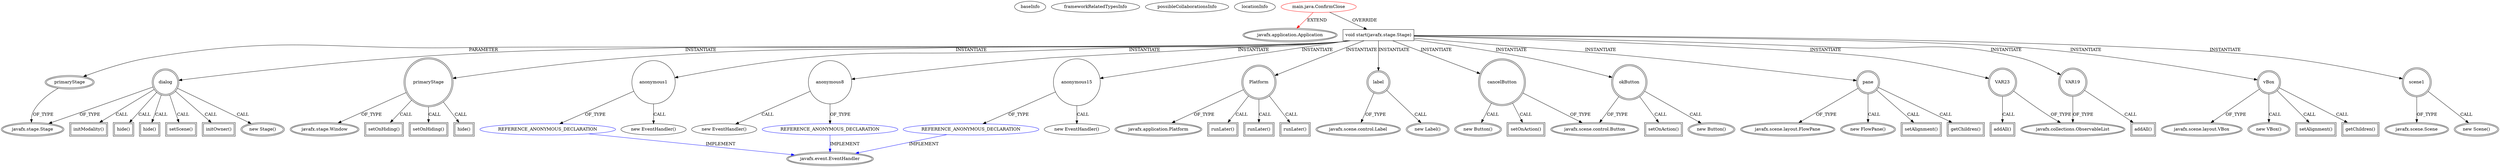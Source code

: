 digraph {
baseInfo[graphId=3832,category="extension_graph",isAnonymous=false,possibleRelation=true]
frameworkRelatedTypesInfo[0="javafx.application.Application"]
possibleCollaborationsInfo[0="3832~OVERRIDING_METHOD_DECLARATION-INSTANTIATION-~javafx.application.Application ~javafx.event.EventHandler ~false~true"]
locationInfo[projectName="pedrodonte-genjeefx",filePath="/pedrodonte-genjeefx/genjeefx-master/GenJeeFx/src/main/java/ConfirmClose.java",contextSignature="ConfirmClose",graphId="3832"]
0[label="main.java.ConfirmClose",vertexType="ROOT_CLIENT_CLASS_DECLARATION",isFrameworkType=false,color=red]
1[label="javafx.application.Application",vertexType="FRAMEWORK_CLASS_TYPE",isFrameworkType=true,peripheries=2]
2[label="void start(javafx.stage.Stage)",vertexType="OVERRIDING_METHOD_DECLARATION",isFrameworkType=false,shape=box]
3[label="primaryStage",vertexType="PARAMETER_DECLARATION",isFrameworkType=true,peripheries=2]
4[label="javafx.stage.Stage",vertexType="FRAMEWORK_CLASS_TYPE",isFrameworkType=true,peripheries=2]
5[label="primaryStage",vertexType="VARIABLE_EXPRESION",isFrameworkType=true,peripheries=2,shape=circle]
7[label="javafx.stage.Window",vertexType="FRAMEWORK_CLASS_TYPE",isFrameworkType=true,peripheries=2]
6[label="setOnHiding()",vertexType="INSIDE_CALL",isFrameworkType=true,peripheries=2,shape=box]
9[label="anonymous1",vertexType="VARIABLE_EXPRESION",isFrameworkType=false,shape=circle]
10[label="REFERENCE_ANONYMOUS_DECLARATION",vertexType="REFERENCE_ANONYMOUS_DECLARATION",isFrameworkType=false,color=blue]
11[label="javafx.event.EventHandler",vertexType="FRAMEWORK_INTERFACE_TYPE",isFrameworkType=true,peripheries=2]
8[label="new EventHandler()",vertexType="CONSTRUCTOR_CALL",isFrameworkType=false]
12[label="Platform",vertexType="VARIABLE_EXPRESION",isFrameworkType=true,peripheries=2,shape=circle]
14[label="javafx.application.Platform",vertexType="FRAMEWORK_CLASS_TYPE",isFrameworkType=true,peripheries=2]
13[label="runLater()",vertexType="INSIDE_CALL",isFrameworkType=true,peripheries=2,shape=box]
16[label="dialog",vertexType="VARIABLE_EXPRESION",isFrameworkType=true,peripheries=2,shape=circle]
15[label="new Stage()",vertexType="CONSTRUCTOR_CALL",isFrameworkType=true,peripheries=2]
19[label="initModality()",vertexType="INSIDE_CALL",isFrameworkType=true,peripheries=2,shape=box]
21[label="label",vertexType="VARIABLE_EXPRESION",isFrameworkType=true,peripheries=2,shape=circle]
22[label="javafx.scene.control.Label",vertexType="FRAMEWORK_CLASS_TYPE",isFrameworkType=true,peripheries=2]
20[label="new Label()",vertexType="CONSTRUCTOR_CALL",isFrameworkType=true,peripheries=2]
24[label="okButton",vertexType="VARIABLE_EXPRESION",isFrameworkType=true,peripheries=2,shape=circle]
25[label="javafx.scene.control.Button",vertexType="FRAMEWORK_CLASS_TYPE",isFrameworkType=true,peripheries=2]
23[label="new Button()",vertexType="CONSTRUCTOR_CALL",isFrameworkType=true,peripheries=2]
27[label="setOnAction()",vertexType="INSIDE_CALL",isFrameworkType=true,peripheries=2,shape=box]
29[label="anonymous8",vertexType="VARIABLE_EXPRESION",isFrameworkType=false,shape=circle]
30[label="REFERENCE_ANONYMOUS_DECLARATION",vertexType="REFERENCE_ANONYMOUS_DECLARATION",isFrameworkType=false,color=blue]
28[label="new EventHandler()",vertexType="CONSTRUCTOR_CALL",isFrameworkType=false]
33[label="hide()",vertexType="INSIDE_CALL",isFrameworkType=true,peripheries=2,shape=box]
35[label="runLater()",vertexType="INSIDE_CALL",isFrameworkType=true,peripheries=2,shape=box]
37[label="setOnHiding()",vertexType="INSIDE_CALL",isFrameworkType=true,peripheries=2,shape=box]
39[label="hide()",vertexType="INSIDE_CALL",isFrameworkType=true,peripheries=2,shape=box]
41[label="cancelButton",vertexType="VARIABLE_EXPRESION",isFrameworkType=true,peripheries=2,shape=circle]
40[label="new Button()",vertexType="CONSTRUCTOR_CALL",isFrameworkType=true,peripheries=2]
44[label="setOnAction()",vertexType="INSIDE_CALL",isFrameworkType=true,peripheries=2,shape=box]
46[label="anonymous15",vertexType="VARIABLE_EXPRESION",isFrameworkType=false,shape=circle]
47[label="REFERENCE_ANONYMOUS_DECLARATION",vertexType="REFERENCE_ANONYMOUS_DECLARATION",isFrameworkType=false,color=blue]
45[label="new EventHandler()",vertexType="CONSTRUCTOR_CALL",isFrameworkType=false]
50[label="hide()",vertexType="INSIDE_CALL",isFrameworkType=true,peripheries=2,shape=box]
52[label="pane",vertexType="VARIABLE_EXPRESION",isFrameworkType=true,peripheries=2,shape=circle]
53[label="javafx.scene.layout.FlowPane",vertexType="FRAMEWORK_CLASS_TYPE",isFrameworkType=true,peripheries=2]
51[label="new FlowPane()",vertexType="CONSTRUCTOR_CALL",isFrameworkType=true,peripheries=2]
55[label="setAlignment()",vertexType="INSIDE_CALL",isFrameworkType=true,peripheries=2,shape=box]
56[label="VAR19",vertexType="VARIABLE_EXPRESION",isFrameworkType=true,peripheries=2,shape=circle]
58[label="javafx.collections.ObservableList",vertexType="FRAMEWORK_INTERFACE_TYPE",isFrameworkType=true,peripheries=2]
57[label="addAll()",vertexType="INSIDE_CALL",isFrameworkType=true,peripheries=2,shape=box]
60[label="getChildren()",vertexType="INSIDE_CALL",isFrameworkType=true,peripheries=2,shape=box]
62[label="vBox",vertexType="VARIABLE_EXPRESION",isFrameworkType=true,peripheries=2,shape=circle]
63[label="javafx.scene.layout.VBox",vertexType="FRAMEWORK_CLASS_TYPE",isFrameworkType=true,peripheries=2]
61[label="new VBox()",vertexType="CONSTRUCTOR_CALL",isFrameworkType=true,peripheries=2]
65[label="setAlignment()",vertexType="INSIDE_CALL",isFrameworkType=true,peripheries=2,shape=box]
66[label="VAR23",vertexType="VARIABLE_EXPRESION",isFrameworkType=true,peripheries=2,shape=circle]
67[label="addAll()",vertexType="INSIDE_CALL",isFrameworkType=true,peripheries=2,shape=box]
70[label="getChildren()",vertexType="INSIDE_CALL",isFrameworkType=true,peripheries=2,shape=box]
72[label="scene1",vertexType="VARIABLE_EXPRESION",isFrameworkType=true,peripheries=2,shape=circle]
73[label="javafx.scene.Scene",vertexType="FRAMEWORK_CLASS_TYPE",isFrameworkType=true,peripheries=2]
71[label="new Scene()",vertexType="CONSTRUCTOR_CALL",isFrameworkType=true,peripheries=2]
75[label="setScene()",vertexType="INSIDE_CALL",isFrameworkType=true,peripheries=2,shape=box]
77[label="runLater()",vertexType="INSIDE_CALL",isFrameworkType=true,peripheries=2,shape=box]
79[label="initOwner()",vertexType="INSIDE_CALL",isFrameworkType=true,peripheries=2,shape=box]
0->1[label="EXTEND",color=red]
0->2[label="OVERRIDE"]
3->4[label="OF_TYPE"]
2->3[label="PARAMETER"]
2->5[label="INSTANTIATE"]
5->7[label="OF_TYPE"]
5->6[label="CALL"]
2->9[label="INSTANTIATE"]
10->11[label="IMPLEMENT",color=blue]
9->10[label="OF_TYPE"]
9->8[label="CALL"]
2->12[label="INSTANTIATE"]
12->14[label="OF_TYPE"]
12->13[label="CALL"]
2->16[label="INSTANTIATE"]
16->4[label="OF_TYPE"]
16->15[label="CALL"]
16->19[label="CALL"]
2->21[label="INSTANTIATE"]
21->22[label="OF_TYPE"]
21->20[label="CALL"]
2->24[label="INSTANTIATE"]
24->25[label="OF_TYPE"]
24->23[label="CALL"]
24->27[label="CALL"]
2->29[label="INSTANTIATE"]
30->11[label="IMPLEMENT",color=blue]
29->30[label="OF_TYPE"]
29->28[label="CALL"]
16->33[label="CALL"]
12->35[label="CALL"]
5->37[label="CALL"]
5->39[label="CALL"]
2->41[label="INSTANTIATE"]
41->25[label="OF_TYPE"]
41->40[label="CALL"]
41->44[label="CALL"]
2->46[label="INSTANTIATE"]
47->11[label="IMPLEMENT",color=blue]
46->47[label="OF_TYPE"]
46->45[label="CALL"]
16->50[label="CALL"]
2->52[label="INSTANTIATE"]
52->53[label="OF_TYPE"]
52->51[label="CALL"]
52->55[label="CALL"]
2->56[label="INSTANTIATE"]
56->58[label="OF_TYPE"]
56->57[label="CALL"]
52->60[label="CALL"]
2->62[label="INSTANTIATE"]
62->63[label="OF_TYPE"]
62->61[label="CALL"]
62->65[label="CALL"]
2->66[label="INSTANTIATE"]
66->58[label="OF_TYPE"]
66->67[label="CALL"]
62->70[label="CALL"]
2->72[label="INSTANTIATE"]
72->73[label="OF_TYPE"]
72->71[label="CALL"]
16->75[label="CALL"]
12->77[label="CALL"]
16->79[label="CALL"]
}
